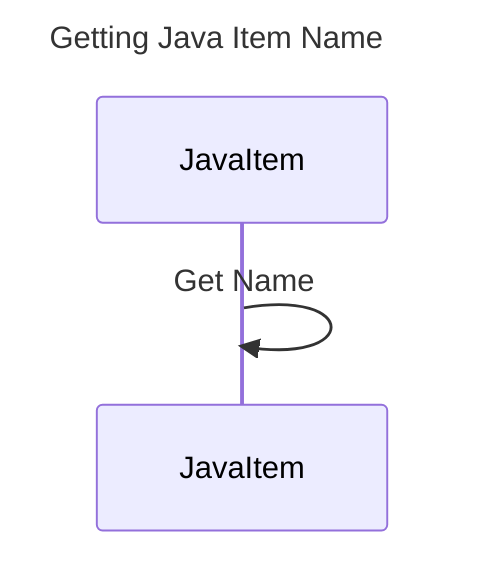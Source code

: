 ---
title: Getting Java Item Name
---

sequenceDiagram
    participant JavaItem

    JavaItem->>JavaItem: Get Name